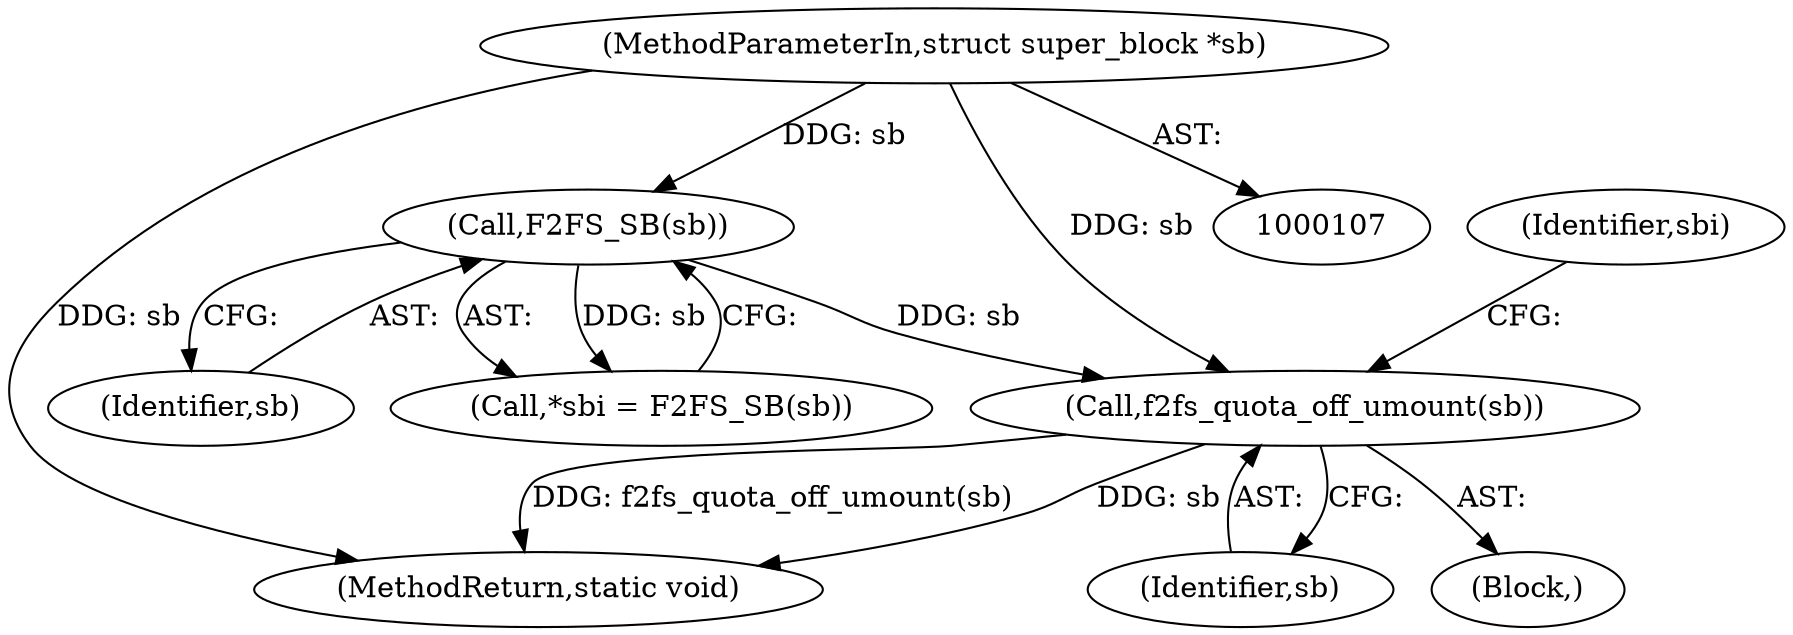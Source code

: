 digraph "0_linux_638164a2718f337ea224b747cf5977ef143166a4_1@pointer" {
"1000116" [label="(Call,f2fs_quota_off_umount(sb))"];
"1000113" [label="(Call,F2FS_SB(sb))"];
"1000108" [label="(MethodParameterIn,struct super_block *sb)"];
"1000108" [label="(MethodParameterIn,struct super_block *sb)"];
"1000116" [label="(Call,f2fs_quota_off_umount(sb))"];
"1000117" [label="(Identifier,sb)"];
"1000243" [label="(MethodReturn,static void)"];
"1000121" [label="(Identifier,sbi)"];
"1000111" [label="(Call,*sbi = F2FS_SB(sb))"];
"1000114" [label="(Identifier,sb)"];
"1000113" [label="(Call,F2FS_SB(sb))"];
"1000109" [label="(Block,)"];
"1000116" -> "1000109"  [label="AST: "];
"1000116" -> "1000117"  [label="CFG: "];
"1000117" -> "1000116"  [label="AST: "];
"1000121" -> "1000116"  [label="CFG: "];
"1000116" -> "1000243"  [label="DDG: sb"];
"1000116" -> "1000243"  [label="DDG: f2fs_quota_off_umount(sb)"];
"1000113" -> "1000116"  [label="DDG: sb"];
"1000108" -> "1000116"  [label="DDG: sb"];
"1000113" -> "1000111"  [label="AST: "];
"1000113" -> "1000114"  [label="CFG: "];
"1000114" -> "1000113"  [label="AST: "];
"1000111" -> "1000113"  [label="CFG: "];
"1000113" -> "1000111"  [label="DDG: sb"];
"1000108" -> "1000113"  [label="DDG: sb"];
"1000108" -> "1000107"  [label="AST: "];
"1000108" -> "1000243"  [label="DDG: sb"];
}
